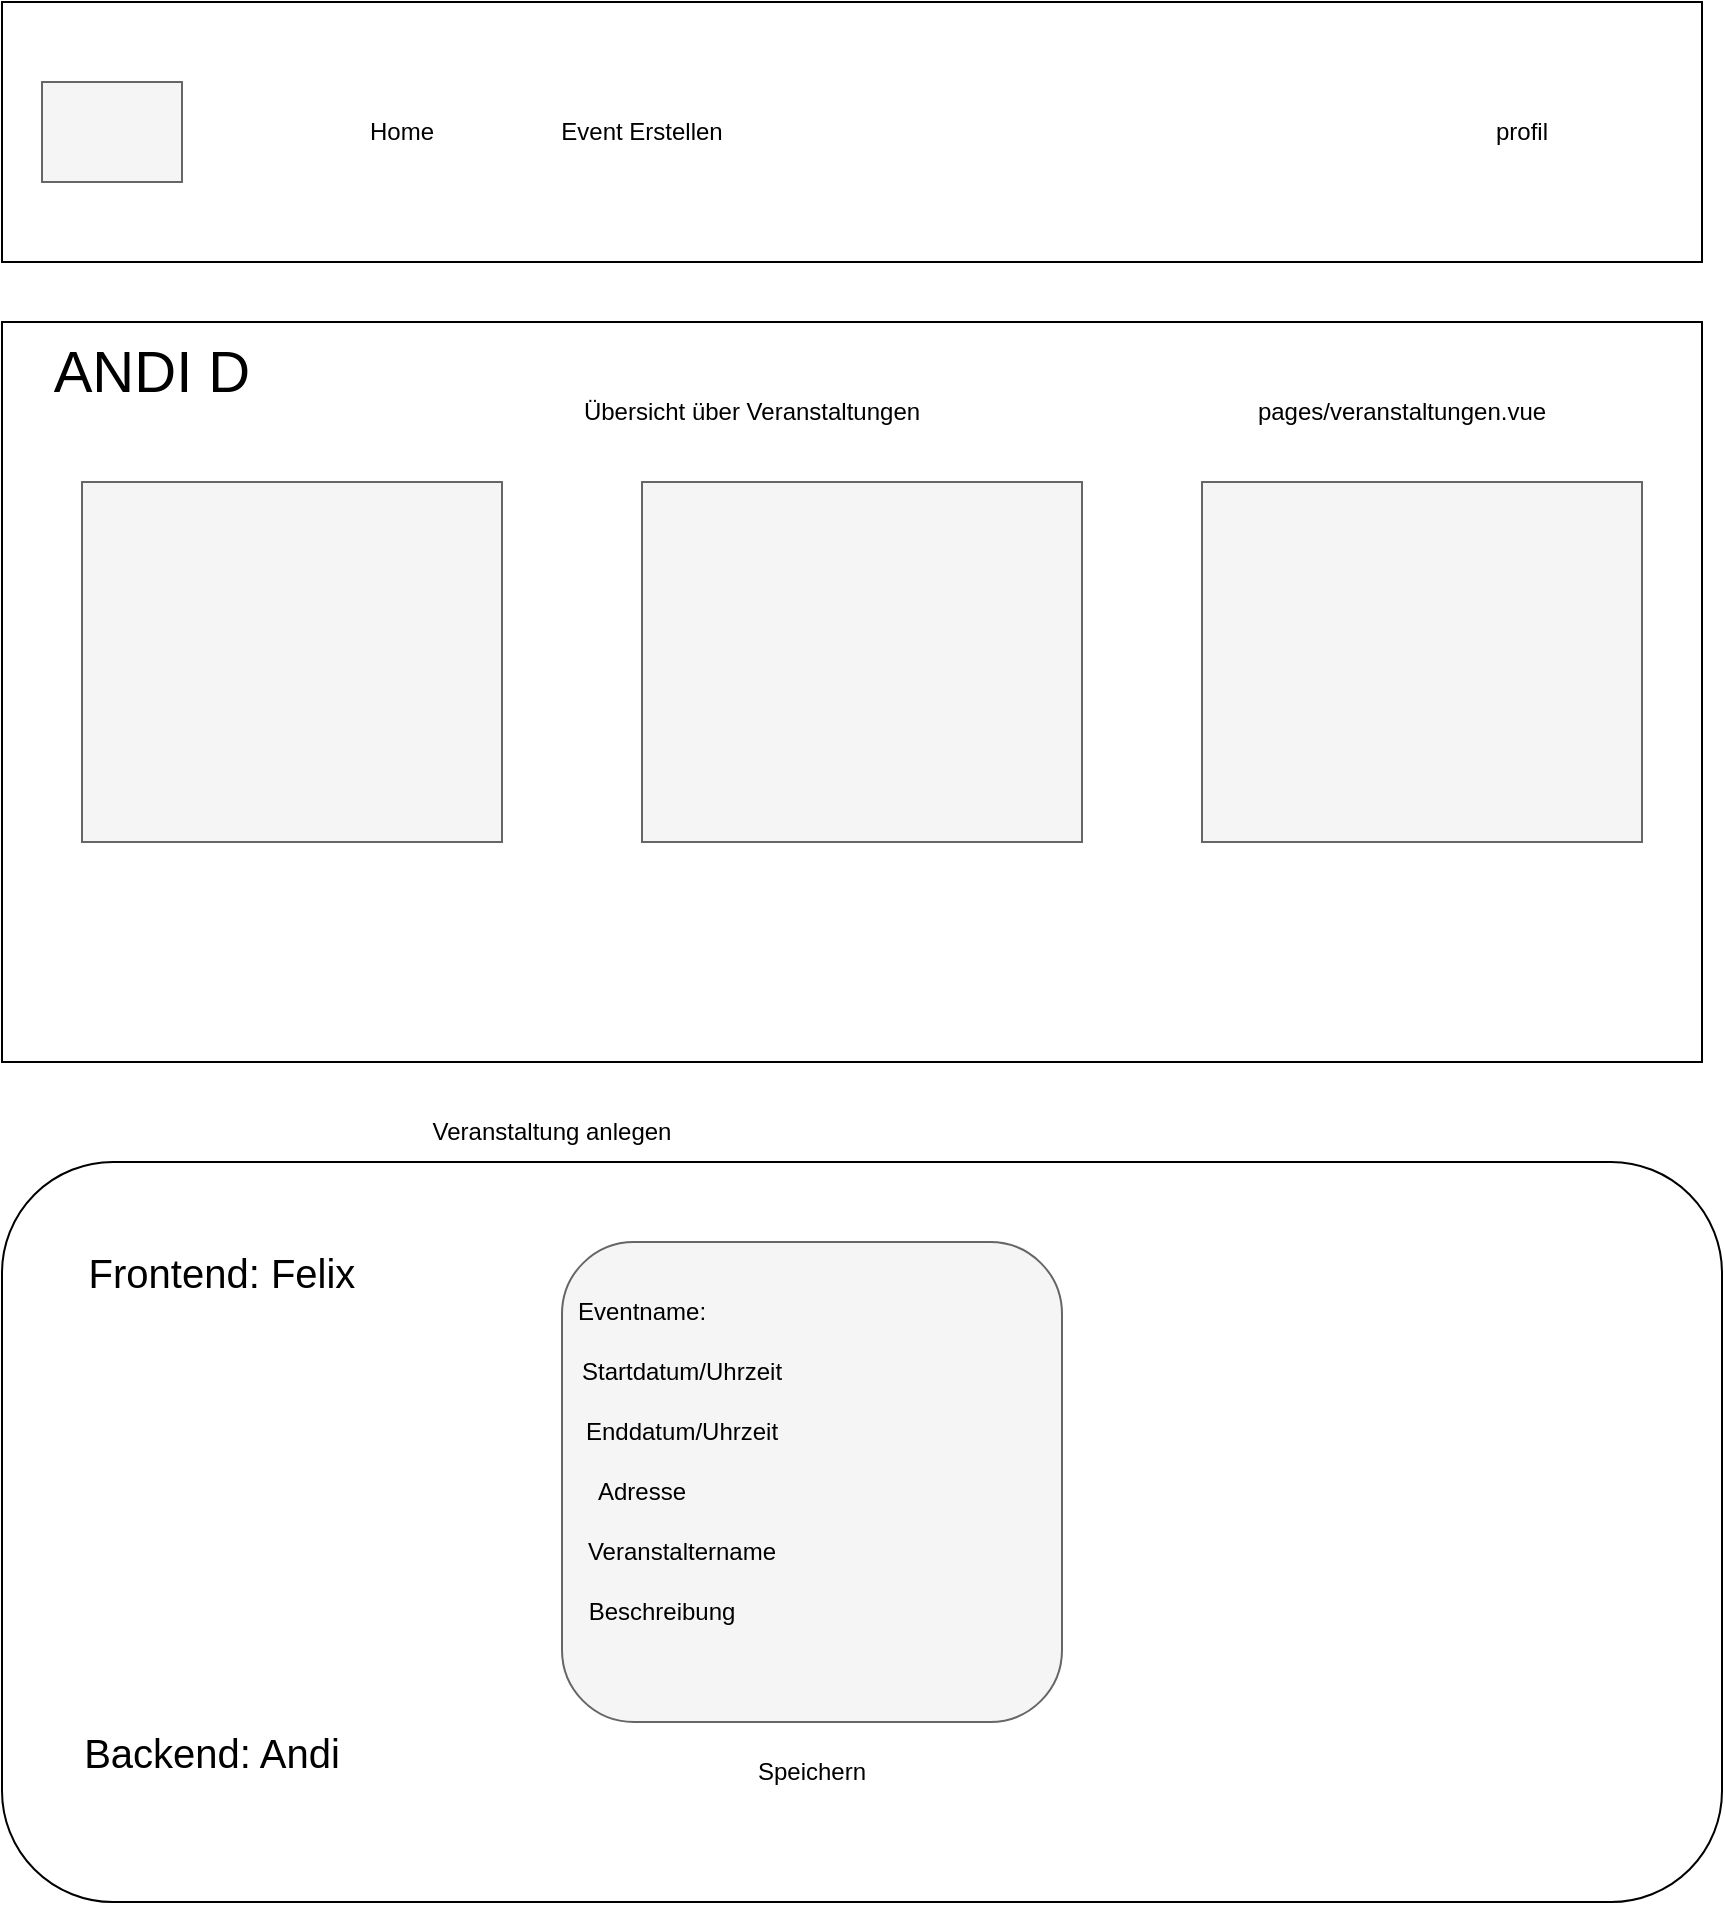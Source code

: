 <mxfile version="24.2.2" type="github">
  <diagram name="Page-1" id="1DoenD4U6FfbNoLl4Sb8">
    <mxGraphModel dx="1865" dy="1118" grid="1" gridSize="10" guides="1" tooltips="1" connect="1" arrows="1" fold="1" page="1" pageScale="1" pageWidth="2000" pageHeight="2430" math="0" shadow="0">
      <root>
        <mxCell id="0" />
        <mxCell id="1" parent="0" />
        <mxCell id="1HDRuekCgBQYurMFujG9-1" value="" style="rounded=0;whiteSpace=wrap;html=1;" parent="1" vertex="1">
          <mxGeometry x="160" y="40" width="850" height="130" as="geometry" />
        </mxCell>
        <mxCell id="1HDRuekCgBQYurMFujG9-2" value="" style="rounded=0;whiteSpace=wrap;html=1;fillColor=#f5f5f5;fontColor=#333333;strokeColor=#666666;" parent="1" vertex="1">
          <mxGeometry x="180" y="80" width="70" height="50" as="geometry" />
        </mxCell>
        <mxCell id="1HDRuekCgBQYurMFujG9-3" value="Home" style="text;html=1;align=center;verticalAlign=middle;whiteSpace=wrap;rounded=0;" parent="1" vertex="1">
          <mxGeometry x="330" y="90" width="60" height="30" as="geometry" />
        </mxCell>
        <mxCell id="1HDRuekCgBQYurMFujG9-4" value="Event Erstellen" style="text;html=1;align=center;verticalAlign=middle;whiteSpace=wrap;rounded=0;" parent="1" vertex="1">
          <mxGeometry x="400" y="90" width="160" height="30" as="geometry" />
        </mxCell>
        <mxCell id="1HDRuekCgBQYurMFujG9-5" value="profil" style="text;html=1;align=center;verticalAlign=middle;whiteSpace=wrap;rounded=0;" parent="1" vertex="1">
          <mxGeometry x="840" y="90" width="160" height="30" as="geometry" />
        </mxCell>
        <mxCell id="1HDRuekCgBQYurMFujG9-6" value="" style="rounded=0;whiteSpace=wrap;html=1;" parent="1" vertex="1">
          <mxGeometry x="160" y="200" width="850" height="370" as="geometry" />
        </mxCell>
        <mxCell id="1HDRuekCgBQYurMFujG9-7" value="" style="rounded=0;whiteSpace=wrap;html=1;fillColor=#f5f5f5;fontColor=#333333;strokeColor=#666666;" parent="1" vertex="1">
          <mxGeometry x="200" y="280" width="210" height="180" as="geometry" />
        </mxCell>
        <mxCell id="1HDRuekCgBQYurMFujG9-8" value="" style="rounded=0;whiteSpace=wrap;html=1;fillColor=#f5f5f5;fontColor=#333333;strokeColor=#666666;" parent="1" vertex="1">
          <mxGeometry x="480" y="280" width="220" height="180" as="geometry" />
        </mxCell>
        <mxCell id="1HDRuekCgBQYurMFujG9-9" value="" style="rounded=0;whiteSpace=wrap;html=1;fillColor=#f5f5f5;fontColor=#333333;strokeColor=#666666;" parent="1" vertex="1">
          <mxGeometry x="760" y="280" width="220" height="180" as="geometry" />
        </mxCell>
        <mxCell id="1HDRuekCgBQYurMFujG9-11" value="Übersicht über Veranstaltungen" style="text;html=1;align=center;verticalAlign=middle;whiteSpace=wrap;rounded=0;" parent="1" vertex="1">
          <mxGeometry x="340" y="230" width="390" height="30" as="geometry" />
        </mxCell>
        <mxCell id="1HDRuekCgBQYurMFujG9-12" value="pages/veranstaltungen.vue" style="text;html=1;align=center;verticalAlign=middle;whiteSpace=wrap;rounded=0;" parent="1" vertex="1">
          <mxGeometry x="770" y="230" width="180" height="30" as="geometry" />
        </mxCell>
        <mxCell id="1HDRuekCgBQYurMFujG9-13" value="" style="rounded=1;whiteSpace=wrap;html=1;" parent="1" vertex="1">
          <mxGeometry x="160" y="620" width="860" height="370" as="geometry" />
        </mxCell>
        <mxCell id="1HDRuekCgBQYurMFujG9-14" value="Veranstaltung anlegen" style="text;html=1;align=center;verticalAlign=middle;whiteSpace=wrap;rounded=0;" parent="1" vertex="1">
          <mxGeometry x="330" y="590" width="210" height="30" as="geometry" />
        </mxCell>
        <mxCell id="1HDRuekCgBQYurMFujG9-15" value="" style="rounded=1;whiteSpace=wrap;html=1;fillColor=#f5f5f5;fontColor=#333333;strokeColor=#666666;" parent="1" vertex="1">
          <mxGeometry x="440" y="660" width="250" height="240" as="geometry" />
        </mxCell>
        <mxCell id="1HDRuekCgBQYurMFujG9-16" value="Eventname:" style="text;html=1;align=center;verticalAlign=middle;whiteSpace=wrap;rounded=0;" parent="1" vertex="1">
          <mxGeometry x="450" y="680" width="60" height="30" as="geometry" />
        </mxCell>
        <mxCell id="1HDRuekCgBQYurMFujG9-17" value="Startdatum/Uhrzeit" style="text;html=1;align=center;verticalAlign=middle;whiteSpace=wrap;rounded=0;" parent="1" vertex="1">
          <mxGeometry x="470" y="710" width="60" height="30" as="geometry" />
        </mxCell>
        <mxCell id="1HDRuekCgBQYurMFujG9-19" value="Enddatum/Uhrzeit" style="text;html=1;align=center;verticalAlign=middle;whiteSpace=wrap;rounded=0;" parent="1" vertex="1">
          <mxGeometry x="470" y="740" width="60" height="30" as="geometry" />
        </mxCell>
        <mxCell id="1HDRuekCgBQYurMFujG9-20" value="Adresse" style="text;html=1;align=center;verticalAlign=middle;whiteSpace=wrap;rounded=0;" parent="1" vertex="1">
          <mxGeometry x="450" y="770" width="60" height="30" as="geometry" />
        </mxCell>
        <mxCell id="1HDRuekCgBQYurMFujG9-21" value="Veranstaltername" style="text;html=1;align=center;verticalAlign=middle;whiteSpace=wrap;rounded=0;" parent="1" vertex="1">
          <mxGeometry x="470" y="800" width="60" height="30" as="geometry" />
        </mxCell>
        <mxCell id="1HDRuekCgBQYurMFujG9-22" value="Beschreibung" style="text;html=1;align=center;verticalAlign=middle;whiteSpace=wrap;rounded=0;" parent="1" vertex="1">
          <mxGeometry x="460" y="830" width="60" height="30" as="geometry" />
        </mxCell>
        <mxCell id="1HDRuekCgBQYurMFujG9-23" value="Speichern" style="text;html=1;align=center;verticalAlign=middle;whiteSpace=wrap;rounded=0;" parent="1" vertex="1">
          <mxGeometry x="535" y="910" width="60" height="30" as="geometry" />
        </mxCell>
        <mxCell id="1HDRuekCgBQYurMFujG9-24" value="&lt;font style=&quot;font-size: 29px;&quot;&gt;ANDI D&lt;/font&gt;" style="text;html=1;align=center;verticalAlign=middle;whiteSpace=wrap;rounded=0;" parent="1" vertex="1">
          <mxGeometry x="160" y="210" width="150" height="30" as="geometry" />
        </mxCell>
        <mxCell id="1HDRuekCgBQYurMFujG9-25" value="&lt;font style=&quot;font-size: 20px;&quot;&gt;Frontend: Felix&lt;/font&gt;" style="text;html=1;align=center;verticalAlign=middle;whiteSpace=wrap;rounded=0;" parent="1" vertex="1">
          <mxGeometry x="190" y="660" width="160" height="30" as="geometry" />
        </mxCell>
        <mxCell id="1HDRuekCgBQYurMFujG9-26" value="&lt;font style=&quot;font-size: 20px;&quot;&gt;Backend: Andi&lt;/font&gt;" style="text;html=1;align=center;verticalAlign=middle;whiteSpace=wrap;rounded=0;" parent="1" vertex="1">
          <mxGeometry x="190" y="900" width="150" height="30" as="geometry" />
        </mxCell>
      </root>
    </mxGraphModel>
  </diagram>
</mxfile>
